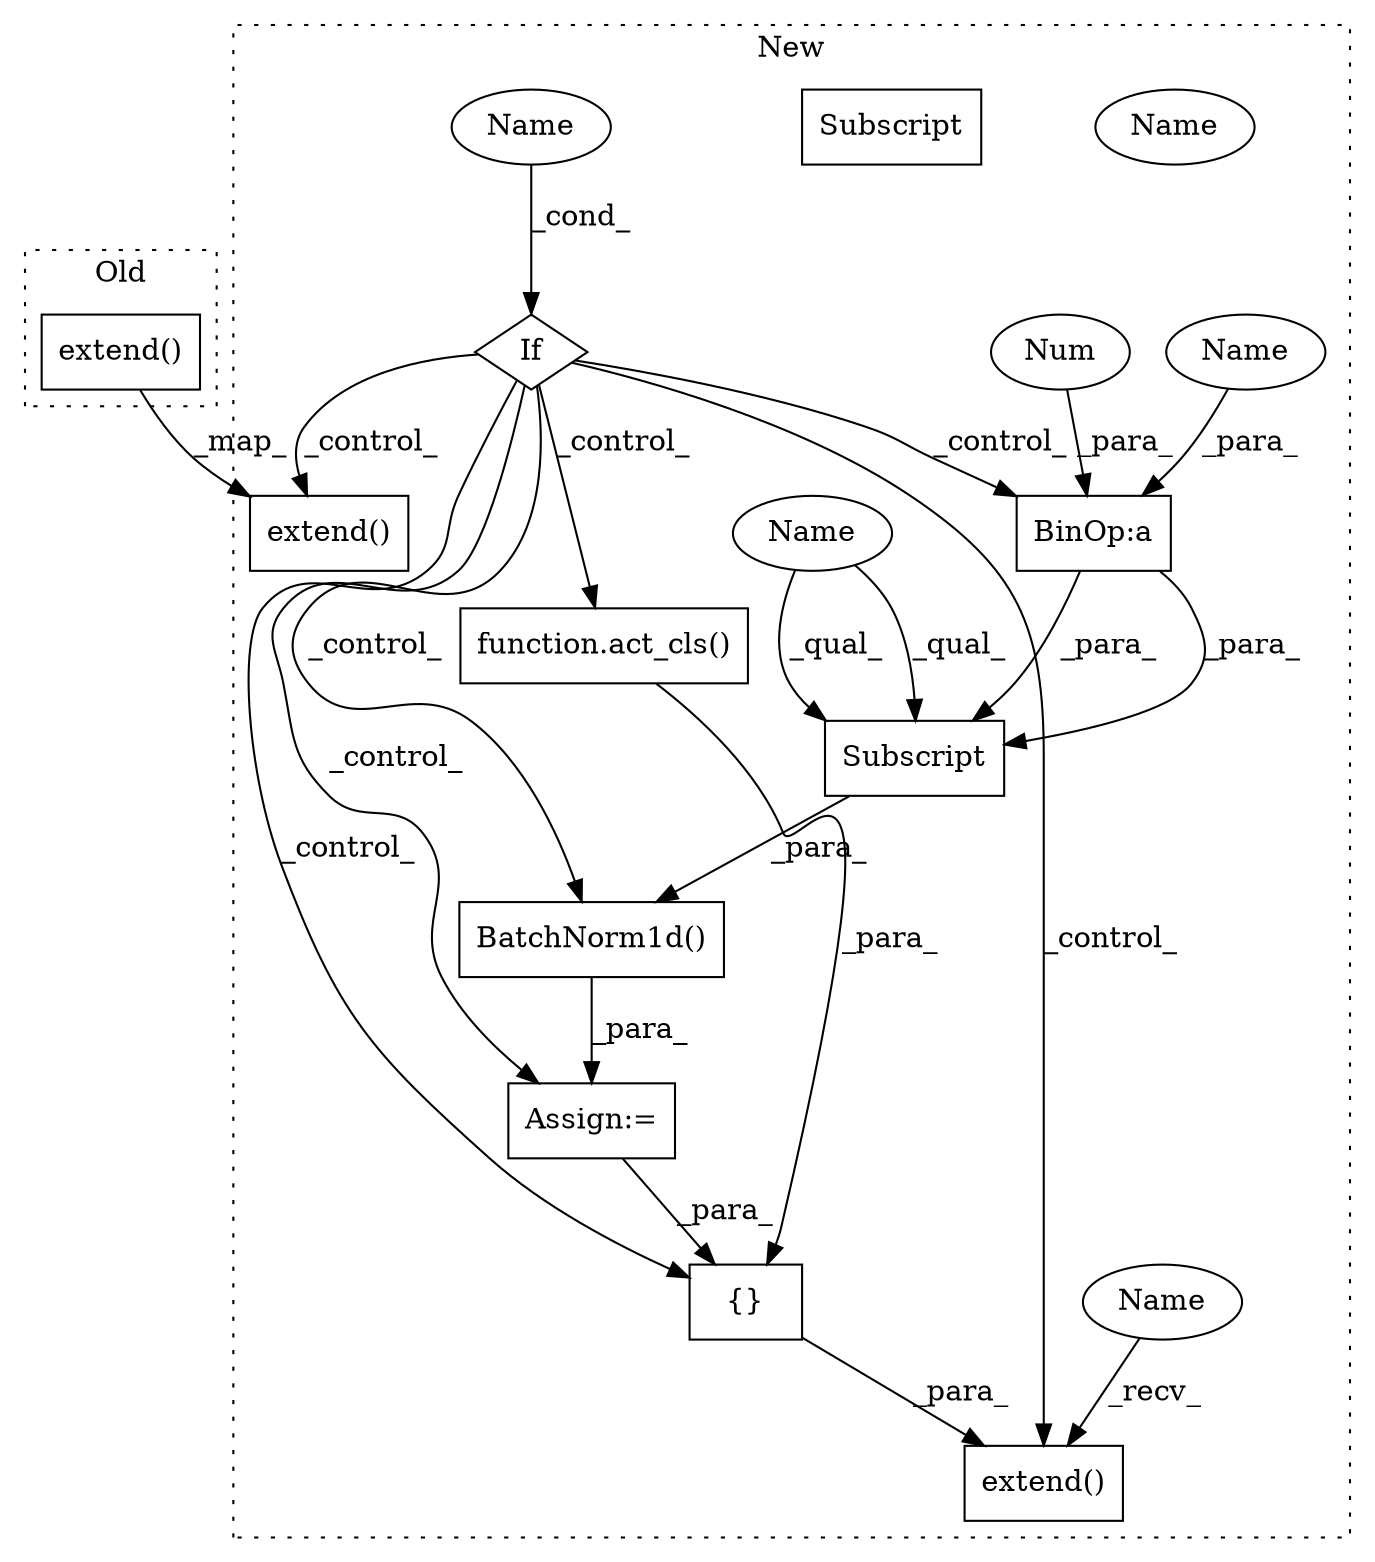 digraph G {
subgraph cluster0 {
1 [label="extend()" a="75" s="2192,2238" l="21,1" shape="box"];
label = "Old";
style="dotted";
}
subgraph cluster1 {
2 [label="extend()" a="75" s="2249,2295" l="21,1" shape="box"];
3 [label="If" a="96" s="2214" l="3" shape="diamond"];
4 [label="extend()" a="75" s="2397,2453" l="21,1" shape="box"];
5 [label="{}" a="59" s="2418,2452" l="1,0" shape="box"];
6 [label="Name" a="87" s="2217" l="14" shape="ellipse"];
7 [label="BinOp:a" a="82" s="2376" l="1" shape="box"];
8 [label="BatchNorm1d()" a="75" s="2342,2379" l="21,1" shape="box"];
9 [label="Subscript" a="63" s="2363,0" l="16,0" shape="box"];
10 [label="function.act_cls()" a="75" s="2433" l="9" shape="box"];
11 [label="Num" a="76" s="2377" l="1" shape="ellipse"];
12 [label="Assign:=" a="68" s="2339" l="3" shape="box"];
13 [label="Name" a="87" s="2397" l="13" shape="ellipse"];
14 [label="Name" a="87" s="2217" l="14" shape="ellipse"];
15 [label="Name" a="87" s="2375" l="1" shape="ellipse"];
16 [label="Name" a="87" s="2363" l="11" shape="ellipse"];
17 [label="Subscript" a="63" s="2363,0" l="16,0" shape="box"];
label = "New";
style="dotted";
}
1 -> 2 [label="_map_"];
3 -> 4 [label="_control_"];
3 -> 10 [label="_control_"];
3 -> 12 [label="_control_"];
3 -> 8 [label="_control_"];
3 -> 7 [label="_control_"];
3 -> 2 [label="_control_"];
3 -> 5 [label="_control_"];
5 -> 4 [label="_para_"];
7 -> 17 [label="_para_"];
7 -> 17 [label="_para_"];
8 -> 12 [label="_para_"];
10 -> 5 [label="_para_"];
11 -> 7 [label="_para_"];
12 -> 5 [label="_para_"];
13 -> 4 [label="_recv_"];
14 -> 3 [label="_cond_"];
15 -> 7 [label="_para_"];
16 -> 17 [label="_qual_"];
16 -> 17 [label="_qual_"];
17 -> 8 [label="_para_"];
}